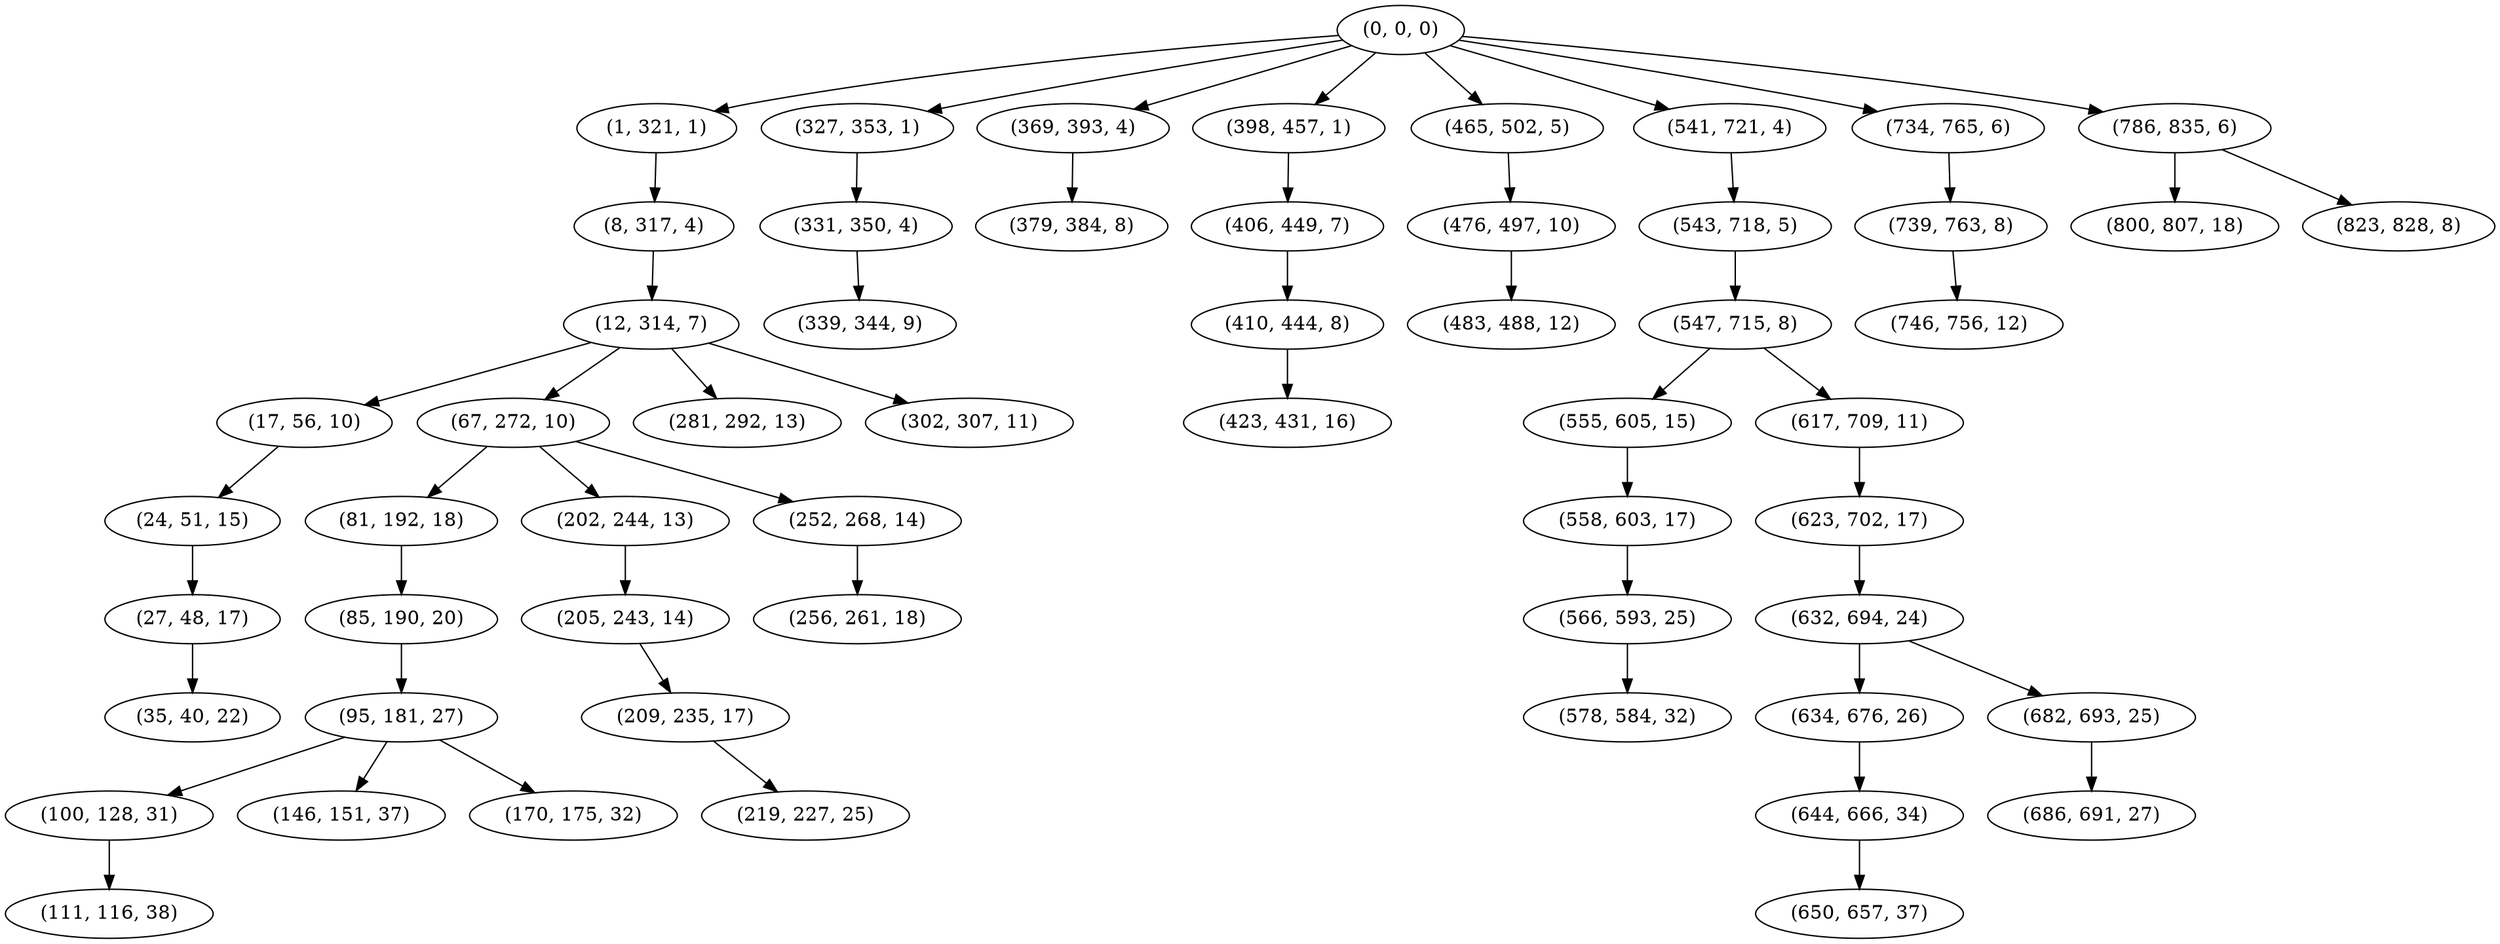 digraph tree {
    "(0, 0, 0)";
    "(1, 321, 1)";
    "(8, 317, 4)";
    "(12, 314, 7)";
    "(17, 56, 10)";
    "(24, 51, 15)";
    "(27, 48, 17)";
    "(35, 40, 22)";
    "(67, 272, 10)";
    "(81, 192, 18)";
    "(85, 190, 20)";
    "(95, 181, 27)";
    "(100, 128, 31)";
    "(111, 116, 38)";
    "(146, 151, 37)";
    "(170, 175, 32)";
    "(202, 244, 13)";
    "(205, 243, 14)";
    "(209, 235, 17)";
    "(219, 227, 25)";
    "(252, 268, 14)";
    "(256, 261, 18)";
    "(281, 292, 13)";
    "(302, 307, 11)";
    "(327, 353, 1)";
    "(331, 350, 4)";
    "(339, 344, 9)";
    "(369, 393, 4)";
    "(379, 384, 8)";
    "(398, 457, 1)";
    "(406, 449, 7)";
    "(410, 444, 8)";
    "(423, 431, 16)";
    "(465, 502, 5)";
    "(476, 497, 10)";
    "(483, 488, 12)";
    "(541, 721, 4)";
    "(543, 718, 5)";
    "(547, 715, 8)";
    "(555, 605, 15)";
    "(558, 603, 17)";
    "(566, 593, 25)";
    "(578, 584, 32)";
    "(617, 709, 11)";
    "(623, 702, 17)";
    "(632, 694, 24)";
    "(634, 676, 26)";
    "(644, 666, 34)";
    "(650, 657, 37)";
    "(682, 693, 25)";
    "(686, 691, 27)";
    "(734, 765, 6)";
    "(739, 763, 8)";
    "(746, 756, 12)";
    "(786, 835, 6)";
    "(800, 807, 18)";
    "(823, 828, 8)";
    "(0, 0, 0)" -> "(1, 321, 1)";
    "(0, 0, 0)" -> "(327, 353, 1)";
    "(0, 0, 0)" -> "(369, 393, 4)";
    "(0, 0, 0)" -> "(398, 457, 1)";
    "(0, 0, 0)" -> "(465, 502, 5)";
    "(0, 0, 0)" -> "(541, 721, 4)";
    "(0, 0, 0)" -> "(734, 765, 6)";
    "(0, 0, 0)" -> "(786, 835, 6)";
    "(1, 321, 1)" -> "(8, 317, 4)";
    "(8, 317, 4)" -> "(12, 314, 7)";
    "(12, 314, 7)" -> "(17, 56, 10)";
    "(12, 314, 7)" -> "(67, 272, 10)";
    "(12, 314, 7)" -> "(281, 292, 13)";
    "(12, 314, 7)" -> "(302, 307, 11)";
    "(17, 56, 10)" -> "(24, 51, 15)";
    "(24, 51, 15)" -> "(27, 48, 17)";
    "(27, 48, 17)" -> "(35, 40, 22)";
    "(67, 272, 10)" -> "(81, 192, 18)";
    "(67, 272, 10)" -> "(202, 244, 13)";
    "(67, 272, 10)" -> "(252, 268, 14)";
    "(81, 192, 18)" -> "(85, 190, 20)";
    "(85, 190, 20)" -> "(95, 181, 27)";
    "(95, 181, 27)" -> "(100, 128, 31)";
    "(95, 181, 27)" -> "(146, 151, 37)";
    "(95, 181, 27)" -> "(170, 175, 32)";
    "(100, 128, 31)" -> "(111, 116, 38)";
    "(202, 244, 13)" -> "(205, 243, 14)";
    "(205, 243, 14)" -> "(209, 235, 17)";
    "(209, 235, 17)" -> "(219, 227, 25)";
    "(252, 268, 14)" -> "(256, 261, 18)";
    "(327, 353, 1)" -> "(331, 350, 4)";
    "(331, 350, 4)" -> "(339, 344, 9)";
    "(369, 393, 4)" -> "(379, 384, 8)";
    "(398, 457, 1)" -> "(406, 449, 7)";
    "(406, 449, 7)" -> "(410, 444, 8)";
    "(410, 444, 8)" -> "(423, 431, 16)";
    "(465, 502, 5)" -> "(476, 497, 10)";
    "(476, 497, 10)" -> "(483, 488, 12)";
    "(541, 721, 4)" -> "(543, 718, 5)";
    "(543, 718, 5)" -> "(547, 715, 8)";
    "(547, 715, 8)" -> "(555, 605, 15)";
    "(547, 715, 8)" -> "(617, 709, 11)";
    "(555, 605, 15)" -> "(558, 603, 17)";
    "(558, 603, 17)" -> "(566, 593, 25)";
    "(566, 593, 25)" -> "(578, 584, 32)";
    "(617, 709, 11)" -> "(623, 702, 17)";
    "(623, 702, 17)" -> "(632, 694, 24)";
    "(632, 694, 24)" -> "(634, 676, 26)";
    "(632, 694, 24)" -> "(682, 693, 25)";
    "(634, 676, 26)" -> "(644, 666, 34)";
    "(644, 666, 34)" -> "(650, 657, 37)";
    "(682, 693, 25)" -> "(686, 691, 27)";
    "(734, 765, 6)" -> "(739, 763, 8)";
    "(739, 763, 8)" -> "(746, 756, 12)";
    "(786, 835, 6)" -> "(800, 807, 18)";
    "(786, 835, 6)" -> "(823, 828, 8)";
}
